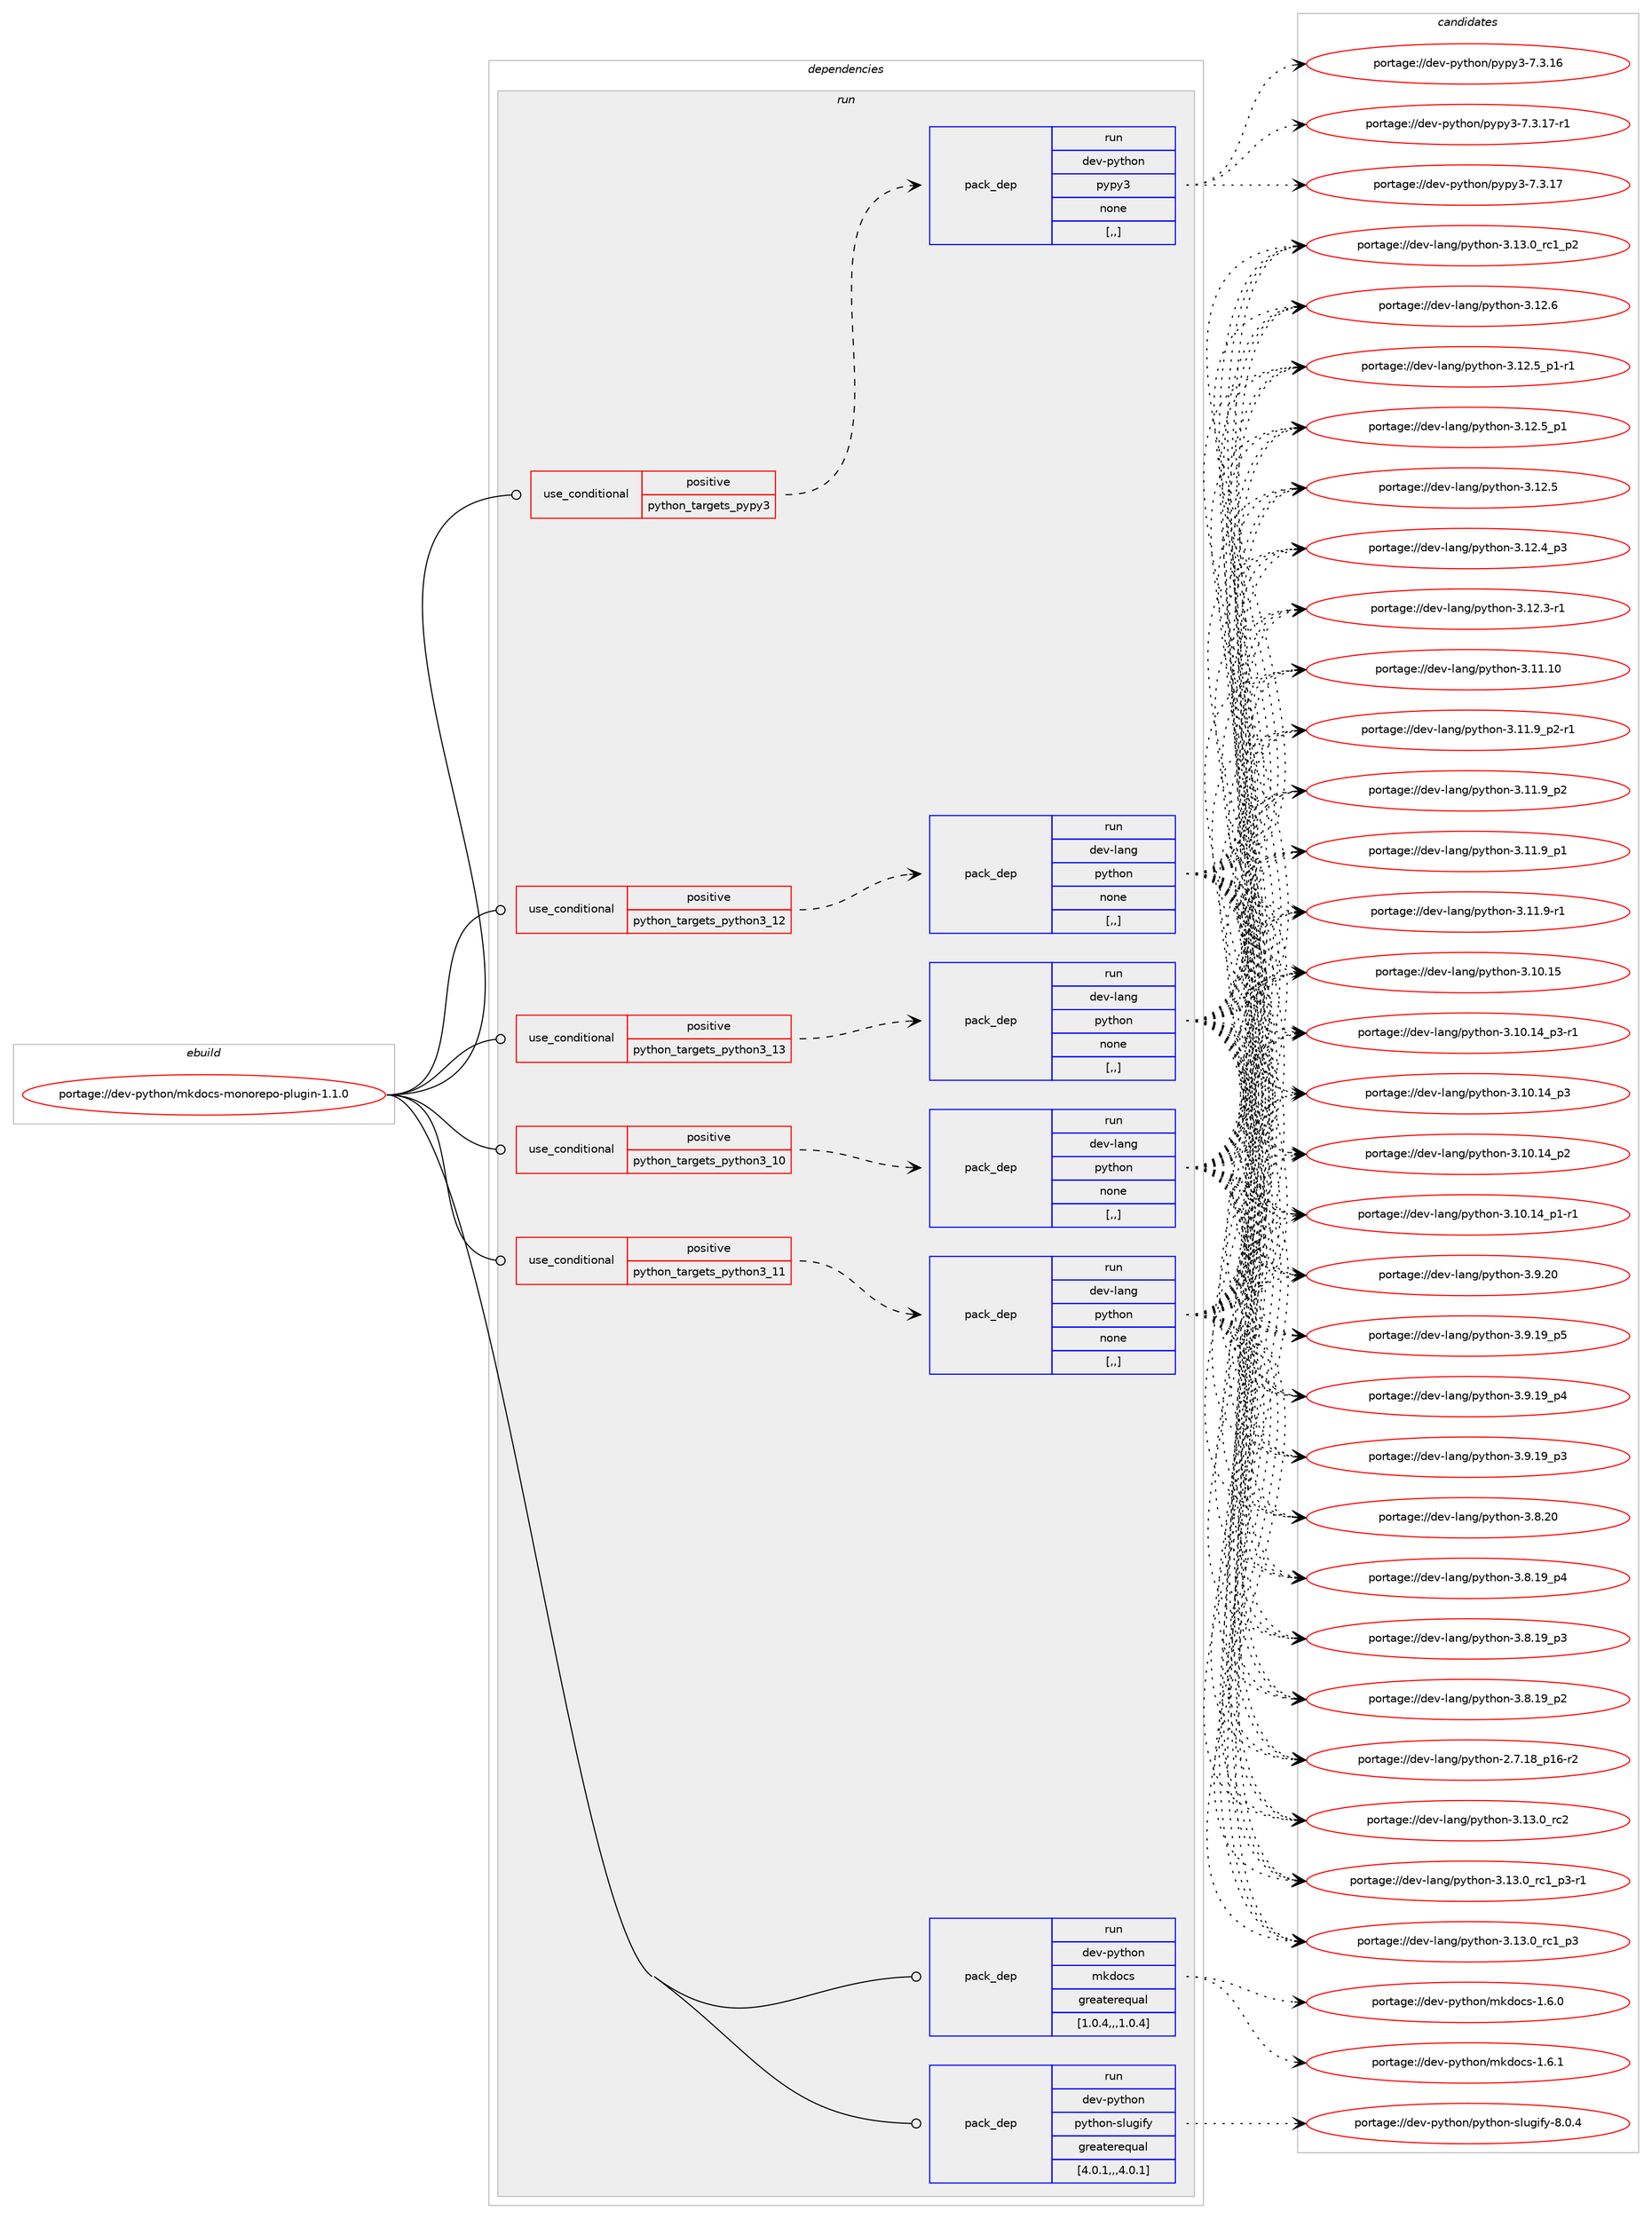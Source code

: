 digraph prolog {

# *************
# Graph options
# *************

newrank=true;
concentrate=true;
compound=true;
graph [rankdir=LR,fontname=Helvetica,fontsize=10,ranksep=1.5];#, ranksep=2.5, nodesep=0.2];
edge  [arrowhead=vee];
node  [fontname=Helvetica,fontsize=10];

# **********
# The ebuild
# **********

subgraph cluster_leftcol {
color=gray;
label=<<i>ebuild</i>>;
id [label="portage://dev-python/mkdocs-monorepo-plugin-1.1.0", color=red, width=4, href="../dev-python/mkdocs-monorepo-plugin-1.1.0.svg"];
}

# ****************
# The dependencies
# ****************

subgraph cluster_midcol {
color=gray;
label=<<i>dependencies</i>>;
subgraph cluster_compile {
fillcolor="#eeeeee";
style=filled;
label=<<i>compile</i>>;
}
subgraph cluster_compileandrun {
fillcolor="#eeeeee";
style=filled;
label=<<i>compile and run</i>>;
}
subgraph cluster_run {
fillcolor="#eeeeee";
style=filled;
label=<<i>run</i>>;
subgraph cond165295 {
dependency646056 [label=<<TABLE BORDER="0" CELLBORDER="1" CELLSPACING="0" CELLPADDING="4"><TR><TD ROWSPAN="3" CELLPADDING="10">use_conditional</TD></TR><TR><TD>positive</TD></TR><TR><TD>python_targets_pypy3</TD></TR></TABLE>>, shape=none, color=red];
subgraph pack475942 {
dependency646057 [label=<<TABLE BORDER="0" CELLBORDER="1" CELLSPACING="0" CELLPADDING="4" WIDTH="220"><TR><TD ROWSPAN="6" CELLPADDING="30">pack_dep</TD></TR><TR><TD WIDTH="110">run</TD></TR><TR><TD>dev-python</TD></TR><TR><TD>pypy3</TD></TR><TR><TD>none</TD></TR><TR><TD>[,,]</TD></TR></TABLE>>, shape=none, color=blue];
}
dependency646056:e -> dependency646057:w [weight=20,style="dashed",arrowhead="vee"];
}
id:e -> dependency646056:w [weight=20,style="solid",arrowhead="odot"];
subgraph cond165296 {
dependency646058 [label=<<TABLE BORDER="0" CELLBORDER="1" CELLSPACING="0" CELLPADDING="4"><TR><TD ROWSPAN="3" CELLPADDING="10">use_conditional</TD></TR><TR><TD>positive</TD></TR><TR><TD>python_targets_python3_10</TD></TR></TABLE>>, shape=none, color=red];
subgraph pack475943 {
dependency646059 [label=<<TABLE BORDER="0" CELLBORDER="1" CELLSPACING="0" CELLPADDING="4" WIDTH="220"><TR><TD ROWSPAN="6" CELLPADDING="30">pack_dep</TD></TR><TR><TD WIDTH="110">run</TD></TR><TR><TD>dev-lang</TD></TR><TR><TD>python</TD></TR><TR><TD>none</TD></TR><TR><TD>[,,]</TD></TR></TABLE>>, shape=none, color=blue];
}
dependency646058:e -> dependency646059:w [weight=20,style="dashed",arrowhead="vee"];
}
id:e -> dependency646058:w [weight=20,style="solid",arrowhead="odot"];
subgraph cond165297 {
dependency646060 [label=<<TABLE BORDER="0" CELLBORDER="1" CELLSPACING="0" CELLPADDING="4"><TR><TD ROWSPAN="3" CELLPADDING="10">use_conditional</TD></TR><TR><TD>positive</TD></TR><TR><TD>python_targets_python3_11</TD></TR></TABLE>>, shape=none, color=red];
subgraph pack475944 {
dependency646061 [label=<<TABLE BORDER="0" CELLBORDER="1" CELLSPACING="0" CELLPADDING="4" WIDTH="220"><TR><TD ROWSPAN="6" CELLPADDING="30">pack_dep</TD></TR><TR><TD WIDTH="110">run</TD></TR><TR><TD>dev-lang</TD></TR><TR><TD>python</TD></TR><TR><TD>none</TD></TR><TR><TD>[,,]</TD></TR></TABLE>>, shape=none, color=blue];
}
dependency646060:e -> dependency646061:w [weight=20,style="dashed",arrowhead="vee"];
}
id:e -> dependency646060:w [weight=20,style="solid",arrowhead="odot"];
subgraph cond165298 {
dependency646062 [label=<<TABLE BORDER="0" CELLBORDER="1" CELLSPACING="0" CELLPADDING="4"><TR><TD ROWSPAN="3" CELLPADDING="10">use_conditional</TD></TR><TR><TD>positive</TD></TR><TR><TD>python_targets_python3_12</TD></TR></TABLE>>, shape=none, color=red];
subgraph pack475945 {
dependency646063 [label=<<TABLE BORDER="0" CELLBORDER="1" CELLSPACING="0" CELLPADDING="4" WIDTH="220"><TR><TD ROWSPAN="6" CELLPADDING="30">pack_dep</TD></TR><TR><TD WIDTH="110">run</TD></TR><TR><TD>dev-lang</TD></TR><TR><TD>python</TD></TR><TR><TD>none</TD></TR><TR><TD>[,,]</TD></TR></TABLE>>, shape=none, color=blue];
}
dependency646062:e -> dependency646063:w [weight=20,style="dashed",arrowhead="vee"];
}
id:e -> dependency646062:w [weight=20,style="solid",arrowhead="odot"];
subgraph cond165299 {
dependency646064 [label=<<TABLE BORDER="0" CELLBORDER="1" CELLSPACING="0" CELLPADDING="4"><TR><TD ROWSPAN="3" CELLPADDING="10">use_conditional</TD></TR><TR><TD>positive</TD></TR><TR><TD>python_targets_python3_13</TD></TR></TABLE>>, shape=none, color=red];
subgraph pack475946 {
dependency646065 [label=<<TABLE BORDER="0" CELLBORDER="1" CELLSPACING="0" CELLPADDING="4" WIDTH="220"><TR><TD ROWSPAN="6" CELLPADDING="30">pack_dep</TD></TR><TR><TD WIDTH="110">run</TD></TR><TR><TD>dev-lang</TD></TR><TR><TD>python</TD></TR><TR><TD>none</TD></TR><TR><TD>[,,]</TD></TR></TABLE>>, shape=none, color=blue];
}
dependency646064:e -> dependency646065:w [weight=20,style="dashed",arrowhead="vee"];
}
id:e -> dependency646064:w [weight=20,style="solid",arrowhead="odot"];
subgraph pack475947 {
dependency646066 [label=<<TABLE BORDER="0" CELLBORDER="1" CELLSPACING="0" CELLPADDING="4" WIDTH="220"><TR><TD ROWSPAN="6" CELLPADDING="30">pack_dep</TD></TR><TR><TD WIDTH="110">run</TD></TR><TR><TD>dev-python</TD></TR><TR><TD>mkdocs</TD></TR><TR><TD>greaterequal</TD></TR><TR><TD>[1.0.4,,,1.0.4]</TD></TR></TABLE>>, shape=none, color=blue];
}
id:e -> dependency646066:w [weight=20,style="solid",arrowhead="odot"];
subgraph pack475948 {
dependency646067 [label=<<TABLE BORDER="0" CELLBORDER="1" CELLSPACING="0" CELLPADDING="4" WIDTH="220"><TR><TD ROWSPAN="6" CELLPADDING="30">pack_dep</TD></TR><TR><TD WIDTH="110">run</TD></TR><TR><TD>dev-python</TD></TR><TR><TD>python-slugify</TD></TR><TR><TD>greaterequal</TD></TR><TR><TD>[4.0.1,,,4.0.1]</TD></TR></TABLE>>, shape=none, color=blue];
}
id:e -> dependency646067:w [weight=20,style="solid",arrowhead="odot"];
}
}

# **************
# The candidates
# **************

subgraph cluster_choices {
rank=same;
color=gray;
label=<<i>candidates</i>>;

subgraph choice475942 {
color=black;
nodesep=1;
choice100101118451121211161041111104711212111212151455546514649554511449 [label="portage://dev-python/pypy3-7.3.17-r1", color=red, width=4,href="../dev-python/pypy3-7.3.17-r1.svg"];
choice10010111845112121116104111110471121211121215145554651464955 [label="portage://dev-python/pypy3-7.3.17", color=red, width=4,href="../dev-python/pypy3-7.3.17.svg"];
choice10010111845112121116104111110471121211121215145554651464954 [label="portage://dev-python/pypy3-7.3.16", color=red, width=4,href="../dev-python/pypy3-7.3.16.svg"];
dependency646057:e -> choice100101118451121211161041111104711212111212151455546514649554511449:w [style=dotted,weight="100"];
dependency646057:e -> choice10010111845112121116104111110471121211121215145554651464955:w [style=dotted,weight="100"];
dependency646057:e -> choice10010111845112121116104111110471121211121215145554651464954:w [style=dotted,weight="100"];
}
subgraph choice475943 {
color=black;
nodesep=1;
choice10010111845108971101034711212111610411111045514649514648951149950 [label="portage://dev-lang/python-3.13.0_rc2", color=red, width=4,href="../dev-lang/python-3.13.0_rc2.svg"];
choice1001011184510897110103471121211161041111104551464951464895114994995112514511449 [label="portage://dev-lang/python-3.13.0_rc1_p3-r1", color=red, width=4,href="../dev-lang/python-3.13.0_rc1_p3-r1.svg"];
choice100101118451089711010347112121116104111110455146495146489511499499511251 [label="portage://dev-lang/python-3.13.0_rc1_p3", color=red, width=4,href="../dev-lang/python-3.13.0_rc1_p3.svg"];
choice100101118451089711010347112121116104111110455146495146489511499499511250 [label="portage://dev-lang/python-3.13.0_rc1_p2", color=red, width=4,href="../dev-lang/python-3.13.0_rc1_p2.svg"];
choice10010111845108971101034711212111610411111045514649504654 [label="portage://dev-lang/python-3.12.6", color=red, width=4,href="../dev-lang/python-3.12.6.svg"];
choice1001011184510897110103471121211161041111104551464950465395112494511449 [label="portage://dev-lang/python-3.12.5_p1-r1", color=red, width=4,href="../dev-lang/python-3.12.5_p1-r1.svg"];
choice100101118451089711010347112121116104111110455146495046539511249 [label="portage://dev-lang/python-3.12.5_p1", color=red, width=4,href="../dev-lang/python-3.12.5_p1.svg"];
choice10010111845108971101034711212111610411111045514649504653 [label="portage://dev-lang/python-3.12.5", color=red, width=4,href="../dev-lang/python-3.12.5.svg"];
choice100101118451089711010347112121116104111110455146495046529511251 [label="portage://dev-lang/python-3.12.4_p3", color=red, width=4,href="../dev-lang/python-3.12.4_p3.svg"];
choice100101118451089711010347112121116104111110455146495046514511449 [label="portage://dev-lang/python-3.12.3-r1", color=red, width=4,href="../dev-lang/python-3.12.3-r1.svg"];
choice1001011184510897110103471121211161041111104551464949464948 [label="portage://dev-lang/python-3.11.10", color=red, width=4,href="../dev-lang/python-3.11.10.svg"];
choice1001011184510897110103471121211161041111104551464949465795112504511449 [label="portage://dev-lang/python-3.11.9_p2-r1", color=red, width=4,href="../dev-lang/python-3.11.9_p2-r1.svg"];
choice100101118451089711010347112121116104111110455146494946579511250 [label="portage://dev-lang/python-3.11.9_p2", color=red, width=4,href="../dev-lang/python-3.11.9_p2.svg"];
choice100101118451089711010347112121116104111110455146494946579511249 [label="portage://dev-lang/python-3.11.9_p1", color=red, width=4,href="../dev-lang/python-3.11.9_p1.svg"];
choice100101118451089711010347112121116104111110455146494946574511449 [label="portage://dev-lang/python-3.11.9-r1", color=red, width=4,href="../dev-lang/python-3.11.9-r1.svg"];
choice1001011184510897110103471121211161041111104551464948464953 [label="portage://dev-lang/python-3.10.15", color=red, width=4,href="../dev-lang/python-3.10.15.svg"];
choice100101118451089711010347112121116104111110455146494846495295112514511449 [label="portage://dev-lang/python-3.10.14_p3-r1", color=red, width=4,href="../dev-lang/python-3.10.14_p3-r1.svg"];
choice10010111845108971101034711212111610411111045514649484649529511251 [label="portage://dev-lang/python-3.10.14_p3", color=red, width=4,href="../dev-lang/python-3.10.14_p3.svg"];
choice10010111845108971101034711212111610411111045514649484649529511250 [label="portage://dev-lang/python-3.10.14_p2", color=red, width=4,href="../dev-lang/python-3.10.14_p2.svg"];
choice100101118451089711010347112121116104111110455146494846495295112494511449 [label="portage://dev-lang/python-3.10.14_p1-r1", color=red, width=4,href="../dev-lang/python-3.10.14_p1-r1.svg"];
choice10010111845108971101034711212111610411111045514657465048 [label="portage://dev-lang/python-3.9.20", color=red, width=4,href="../dev-lang/python-3.9.20.svg"];
choice100101118451089711010347112121116104111110455146574649579511253 [label="portage://dev-lang/python-3.9.19_p5", color=red, width=4,href="../dev-lang/python-3.9.19_p5.svg"];
choice100101118451089711010347112121116104111110455146574649579511252 [label="portage://dev-lang/python-3.9.19_p4", color=red, width=4,href="../dev-lang/python-3.9.19_p4.svg"];
choice100101118451089711010347112121116104111110455146574649579511251 [label="portage://dev-lang/python-3.9.19_p3", color=red, width=4,href="../dev-lang/python-3.9.19_p3.svg"];
choice10010111845108971101034711212111610411111045514656465048 [label="portage://dev-lang/python-3.8.20", color=red, width=4,href="../dev-lang/python-3.8.20.svg"];
choice100101118451089711010347112121116104111110455146564649579511252 [label="portage://dev-lang/python-3.8.19_p4", color=red, width=4,href="../dev-lang/python-3.8.19_p4.svg"];
choice100101118451089711010347112121116104111110455146564649579511251 [label="portage://dev-lang/python-3.8.19_p3", color=red, width=4,href="../dev-lang/python-3.8.19_p3.svg"];
choice100101118451089711010347112121116104111110455146564649579511250 [label="portage://dev-lang/python-3.8.19_p2", color=red, width=4,href="../dev-lang/python-3.8.19_p2.svg"];
choice100101118451089711010347112121116104111110455046554649569511249544511450 [label="portage://dev-lang/python-2.7.18_p16-r2", color=red, width=4,href="../dev-lang/python-2.7.18_p16-r2.svg"];
dependency646059:e -> choice10010111845108971101034711212111610411111045514649514648951149950:w [style=dotted,weight="100"];
dependency646059:e -> choice1001011184510897110103471121211161041111104551464951464895114994995112514511449:w [style=dotted,weight="100"];
dependency646059:e -> choice100101118451089711010347112121116104111110455146495146489511499499511251:w [style=dotted,weight="100"];
dependency646059:e -> choice100101118451089711010347112121116104111110455146495146489511499499511250:w [style=dotted,weight="100"];
dependency646059:e -> choice10010111845108971101034711212111610411111045514649504654:w [style=dotted,weight="100"];
dependency646059:e -> choice1001011184510897110103471121211161041111104551464950465395112494511449:w [style=dotted,weight="100"];
dependency646059:e -> choice100101118451089711010347112121116104111110455146495046539511249:w [style=dotted,weight="100"];
dependency646059:e -> choice10010111845108971101034711212111610411111045514649504653:w [style=dotted,weight="100"];
dependency646059:e -> choice100101118451089711010347112121116104111110455146495046529511251:w [style=dotted,weight="100"];
dependency646059:e -> choice100101118451089711010347112121116104111110455146495046514511449:w [style=dotted,weight="100"];
dependency646059:e -> choice1001011184510897110103471121211161041111104551464949464948:w [style=dotted,weight="100"];
dependency646059:e -> choice1001011184510897110103471121211161041111104551464949465795112504511449:w [style=dotted,weight="100"];
dependency646059:e -> choice100101118451089711010347112121116104111110455146494946579511250:w [style=dotted,weight="100"];
dependency646059:e -> choice100101118451089711010347112121116104111110455146494946579511249:w [style=dotted,weight="100"];
dependency646059:e -> choice100101118451089711010347112121116104111110455146494946574511449:w [style=dotted,weight="100"];
dependency646059:e -> choice1001011184510897110103471121211161041111104551464948464953:w [style=dotted,weight="100"];
dependency646059:e -> choice100101118451089711010347112121116104111110455146494846495295112514511449:w [style=dotted,weight="100"];
dependency646059:e -> choice10010111845108971101034711212111610411111045514649484649529511251:w [style=dotted,weight="100"];
dependency646059:e -> choice10010111845108971101034711212111610411111045514649484649529511250:w [style=dotted,weight="100"];
dependency646059:e -> choice100101118451089711010347112121116104111110455146494846495295112494511449:w [style=dotted,weight="100"];
dependency646059:e -> choice10010111845108971101034711212111610411111045514657465048:w [style=dotted,weight="100"];
dependency646059:e -> choice100101118451089711010347112121116104111110455146574649579511253:w [style=dotted,weight="100"];
dependency646059:e -> choice100101118451089711010347112121116104111110455146574649579511252:w [style=dotted,weight="100"];
dependency646059:e -> choice100101118451089711010347112121116104111110455146574649579511251:w [style=dotted,weight="100"];
dependency646059:e -> choice10010111845108971101034711212111610411111045514656465048:w [style=dotted,weight="100"];
dependency646059:e -> choice100101118451089711010347112121116104111110455146564649579511252:w [style=dotted,weight="100"];
dependency646059:e -> choice100101118451089711010347112121116104111110455146564649579511251:w [style=dotted,weight="100"];
dependency646059:e -> choice100101118451089711010347112121116104111110455146564649579511250:w [style=dotted,weight="100"];
dependency646059:e -> choice100101118451089711010347112121116104111110455046554649569511249544511450:w [style=dotted,weight="100"];
}
subgraph choice475944 {
color=black;
nodesep=1;
choice10010111845108971101034711212111610411111045514649514648951149950 [label="portage://dev-lang/python-3.13.0_rc2", color=red, width=4,href="../dev-lang/python-3.13.0_rc2.svg"];
choice1001011184510897110103471121211161041111104551464951464895114994995112514511449 [label="portage://dev-lang/python-3.13.0_rc1_p3-r1", color=red, width=4,href="../dev-lang/python-3.13.0_rc1_p3-r1.svg"];
choice100101118451089711010347112121116104111110455146495146489511499499511251 [label="portage://dev-lang/python-3.13.0_rc1_p3", color=red, width=4,href="../dev-lang/python-3.13.0_rc1_p3.svg"];
choice100101118451089711010347112121116104111110455146495146489511499499511250 [label="portage://dev-lang/python-3.13.0_rc1_p2", color=red, width=4,href="../dev-lang/python-3.13.0_rc1_p2.svg"];
choice10010111845108971101034711212111610411111045514649504654 [label="portage://dev-lang/python-3.12.6", color=red, width=4,href="../dev-lang/python-3.12.6.svg"];
choice1001011184510897110103471121211161041111104551464950465395112494511449 [label="portage://dev-lang/python-3.12.5_p1-r1", color=red, width=4,href="../dev-lang/python-3.12.5_p1-r1.svg"];
choice100101118451089711010347112121116104111110455146495046539511249 [label="portage://dev-lang/python-3.12.5_p1", color=red, width=4,href="../dev-lang/python-3.12.5_p1.svg"];
choice10010111845108971101034711212111610411111045514649504653 [label="portage://dev-lang/python-3.12.5", color=red, width=4,href="../dev-lang/python-3.12.5.svg"];
choice100101118451089711010347112121116104111110455146495046529511251 [label="portage://dev-lang/python-3.12.4_p3", color=red, width=4,href="../dev-lang/python-3.12.4_p3.svg"];
choice100101118451089711010347112121116104111110455146495046514511449 [label="portage://dev-lang/python-3.12.3-r1", color=red, width=4,href="../dev-lang/python-3.12.3-r1.svg"];
choice1001011184510897110103471121211161041111104551464949464948 [label="portage://dev-lang/python-3.11.10", color=red, width=4,href="../dev-lang/python-3.11.10.svg"];
choice1001011184510897110103471121211161041111104551464949465795112504511449 [label="portage://dev-lang/python-3.11.9_p2-r1", color=red, width=4,href="../dev-lang/python-3.11.9_p2-r1.svg"];
choice100101118451089711010347112121116104111110455146494946579511250 [label="portage://dev-lang/python-3.11.9_p2", color=red, width=4,href="../dev-lang/python-3.11.9_p2.svg"];
choice100101118451089711010347112121116104111110455146494946579511249 [label="portage://dev-lang/python-3.11.9_p1", color=red, width=4,href="../dev-lang/python-3.11.9_p1.svg"];
choice100101118451089711010347112121116104111110455146494946574511449 [label="portage://dev-lang/python-3.11.9-r1", color=red, width=4,href="../dev-lang/python-3.11.9-r1.svg"];
choice1001011184510897110103471121211161041111104551464948464953 [label="portage://dev-lang/python-3.10.15", color=red, width=4,href="../dev-lang/python-3.10.15.svg"];
choice100101118451089711010347112121116104111110455146494846495295112514511449 [label="portage://dev-lang/python-3.10.14_p3-r1", color=red, width=4,href="../dev-lang/python-3.10.14_p3-r1.svg"];
choice10010111845108971101034711212111610411111045514649484649529511251 [label="portage://dev-lang/python-3.10.14_p3", color=red, width=4,href="../dev-lang/python-3.10.14_p3.svg"];
choice10010111845108971101034711212111610411111045514649484649529511250 [label="portage://dev-lang/python-3.10.14_p2", color=red, width=4,href="../dev-lang/python-3.10.14_p2.svg"];
choice100101118451089711010347112121116104111110455146494846495295112494511449 [label="portage://dev-lang/python-3.10.14_p1-r1", color=red, width=4,href="../dev-lang/python-3.10.14_p1-r1.svg"];
choice10010111845108971101034711212111610411111045514657465048 [label="portage://dev-lang/python-3.9.20", color=red, width=4,href="../dev-lang/python-3.9.20.svg"];
choice100101118451089711010347112121116104111110455146574649579511253 [label="portage://dev-lang/python-3.9.19_p5", color=red, width=4,href="../dev-lang/python-3.9.19_p5.svg"];
choice100101118451089711010347112121116104111110455146574649579511252 [label="portage://dev-lang/python-3.9.19_p4", color=red, width=4,href="../dev-lang/python-3.9.19_p4.svg"];
choice100101118451089711010347112121116104111110455146574649579511251 [label="portage://dev-lang/python-3.9.19_p3", color=red, width=4,href="../dev-lang/python-3.9.19_p3.svg"];
choice10010111845108971101034711212111610411111045514656465048 [label="portage://dev-lang/python-3.8.20", color=red, width=4,href="../dev-lang/python-3.8.20.svg"];
choice100101118451089711010347112121116104111110455146564649579511252 [label="portage://dev-lang/python-3.8.19_p4", color=red, width=4,href="../dev-lang/python-3.8.19_p4.svg"];
choice100101118451089711010347112121116104111110455146564649579511251 [label="portage://dev-lang/python-3.8.19_p3", color=red, width=4,href="../dev-lang/python-3.8.19_p3.svg"];
choice100101118451089711010347112121116104111110455146564649579511250 [label="portage://dev-lang/python-3.8.19_p2", color=red, width=4,href="../dev-lang/python-3.8.19_p2.svg"];
choice100101118451089711010347112121116104111110455046554649569511249544511450 [label="portage://dev-lang/python-2.7.18_p16-r2", color=red, width=4,href="../dev-lang/python-2.7.18_p16-r2.svg"];
dependency646061:e -> choice10010111845108971101034711212111610411111045514649514648951149950:w [style=dotted,weight="100"];
dependency646061:e -> choice1001011184510897110103471121211161041111104551464951464895114994995112514511449:w [style=dotted,weight="100"];
dependency646061:e -> choice100101118451089711010347112121116104111110455146495146489511499499511251:w [style=dotted,weight="100"];
dependency646061:e -> choice100101118451089711010347112121116104111110455146495146489511499499511250:w [style=dotted,weight="100"];
dependency646061:e -> choice10010111845108971101034711212111610411111045514649504654:w [style=dotted,weight="100"];
dependency646061:e -> choice1001011184510897110103471121211161041111104551464950465395112494511449:w [style=dotted,weight="100"];
dependency646061:e -> choice100101118451089711010347112121116104111110455146495046539511249:w [style=dotted,weight="100"];
dependency646061:e -> choice10010111845108971101034711212111610411111045514649504653:w [style=dotted,weight="100"];
dependency646061:e -> choice100101118451089711010347112121116104111110455146495046529511251:w [style=dotted,weight="100"];
dependency646061:e -> choice100101118451089711010347112121116104111110455146495046514511449:w [style=dotted,weight="100"];
dependency646061:e -> choice1001011184510897110103471121211161041111104551464949464948:w [style=dotted,weight="100"];
dependency646061:e -> choice1001011184510897110103471121211161041111104551464949465795112504511449:w [style=dotted,weight="100"];
dependency646061:e -> choice100101118451089711010347112121116104111110455146494946579511250:w [style=dotted,weight="100"];
dependency646061:e -> choice100101118451089711010347112121116104111110455146494946579511249:w [style=dotted,weight="100"];
dependency646061:e -> choice100101118451089711010347112121116104111110455146494946574511449:w [style=dotted,weight="100"];
dependency646061:e -> choice1001011184510897110103471121211161041111104551464948464953:w [style=dotted,weight="100"];
dependency646061:e -> choice100101118451089711010347112121116104111110455146494846495295112514511449:w [style=dotted,weight="100"];
dependency646061:e -> choice10010111845108971101034711212111610411111045514649484649529511251:w [style=dotted,weight="100"];
dependency646061:e -> choice10010111845108971101034711212111610411111045514649484649529511250:w [style=dotted,weight="100"];
dependency646061:e -> choice100101118451089711010347112121116104111110455146494846495295112494511449:w [style=dotted,weight="100"];
dependency646061:e -> choice10010111845108971101034711212111610411111045514657465048:w [style=dotted,weight="100"];
dependency646061:e -> choice100101118451089711010347112121116104111110455146574649579511253:w [style=dotted,weight="100"];
dependency646061:e -> choice100101118451089711010347112121116104111110455146574649579511252:w [style=dotted,weight="100"];
dependency646061:e -> choice100101118451089711010347112121116104111110455146574649579511251:w [style=dotted,weight="100"];
dependency646061:e -> choice10010111845108971101034711212111610411111045514656465048:w [style=dotted,weight="100"];
dependency646061:e -> choice100101118451089711010347112121116104111110455146564649579511252:w [style=dotted,weight="100"];
dependency646061:e -> choice100101118451089711010347112121116104111110455146564649579511251:w [style=dotted,weight="100"];
dependency646061:e -> choice100101118451089711010347112121116104111110455146564649579511250:w [style=dotted,weight="100"];
dependency646061:e -> choice100101118451089711010347112121116104111110455046554649569511249544511450:w [style=dotted,weight="100"];
}
subgraph choice475945 {
color=black;
nodesep=1;
choice10010111845108971101034711212111610411111045514649514648951149950 [label="portage://dev-lang/python-3.13.0_rc2", color=red, width=4,href="../dev-lang/python-3.13.0_rc2.svg"];
choice1001011184510897110103471121211161041111104551464951464895114994995112514511449 [label="portage://dev-lang/python-3.13.0_rc1_p3-r1", color=red, width=4,href="../dev-lang/python-3.13.0_rc1_p3-r1.svg"];
choice100101118451089711010347112121116104111110455146495146489511499499511251 [label="portage://dev-lang/python-3.13.0_rc1_p3", color=red, width=4,href="../dev-lang/python-3.13.0_rc1_p3.svg"];
choice100101118451089711010347112121116104111110455146495146489511499499511250 [label="portage://dev-lang/python-3.13.0_rc1_p2", color=red, width=4,href="../dev-lang/python-3.13.0_rc1_p2.svg"];
choice10010111845108971101034711212111610411111045514649504654 [label="portage://dev-lang/python-3.12.6", color=red, width=4,href="../dev-lang/python-3.12.6.svg"];
choice1001011184510897110103471121211161041111104551464950465395112494511449 [label="portage://dev-lang/python-3.12.5_p1-r1", color=red, width=4,href="../dev-lang/python-3.12.5_p1-r1.svg"];
choice100101118451089711010347112121116104111110455146495046539511249 [label="portage://dev-lang/python-3.12.5_p1", color=red, width=4,href="../dev-lang/python-3.12.5_p1.svg"];
choice10010111845108971101034711212111610411111045514649504653 [label="portage://dev-lang/python-3.12.5", color=red, width=4,href="../dev-lang/python-3.12.5.svg"];
choice100101118451089711010347112121116104111110455146495046529511251 [label="portage://dev-lang/python-3.12.4_p3", color=red, width=4,href="../dev-lang/python-3.12.4_p3.svg"];
choice100101118451089711010347112121116104111110455146495046514511449 [label="portage://dev-lang/python-3.12.3-r1", color=red, width=4,href="../dev-lang/python-3.12.3-r1.svg"];
choice1001011184510897110103471121211161041111104551464949464948 [label="portage://dev-lang/python-3.11.10", color=red, width=4,href="../dev-lang/python-3.11.10.svg"];
choice1001011184510897110103471121211161041111104551464949465795112504511449 [label="portage://dev-lang/python-3.11.9_p2-r1", color=red, width=4,href="../dev-lang/python-3.11.9_p2-r1.svg"];
choice100101118451089711010347112121116104111110455146494946579511250 [label="portage://dev-lang/python-3.11.9_p2", color=red, width=4,href="../dev-lang/python-3.11.9_p2.svg"];
choice100101118451089711010347112121116104111110455146494946579511249 [label="portage://dev-lang/python-3.11.9_p1", color=red, width=4,href="../dev-lang/python-3.11.9_p1.svg"];
choice100101118451089711010347112121116104111110455146494946574511449 [label="portage://dev-lang/python-3.11.9-r1", color=red, width=4,href="../dev-lang/python-3.11.9-r1.svg"];
choice1001011184510897110103471121211161041111104551464948464953 [label="portage://dev-lang/python-3.10.15", color=red, width=4,href="../dev-lang/python-3.10.15.svg"];
choice100101118451089711010347112121116104111110455146494846495295112514511449 [label="portage://dev-lang/python-3.10.14_p3-r1", color=red, width=4,href="../dev-lang/python-3.10.14_p3-r1.svg"];
choice10010111845108971101034711212111610411111045514649484649529511251 [label="portage://dev-lang/python-3.10.14_p3", color=red, width=4,href="../dev-lang/python-3.10.14_p3.svg"];
choice10010111845108971101034711212111610411111045514649484649529511250 [label="portage://dev-lang/python-3.10.14_p2", color=red, width=4,href="../dev-lang/python-3.10.14_p2.svg"];
choice100101118451089711010347112121116104111110455146494846495295112494511449 [label="portage://dev-lang/python-3.10.14_p1-r1", color=red, width=4,href="../dev-lang/python-3.10.14_p1-r1.svg"];
choice10010111845108971101034711212111610411111045514657465048 [label="portage://dev-lang/python-3.9.20", color=red, width=4,href="../dev-lang/python-3.9.20.svg"];
choice100101118451089711010347112121116104111110455146574649579511253 [label="portage://dev-lang/python-3.9.19_p5", color=red, width=4,href="../dev-lang/python-3.9.19_p5.svg"];
choice100101118451089711010347112121116104111110455146574649579511252 [label="portage://dev-lang/python-3.9.19_p4", color=red, width=4,href="../dev-lang/python-3.9.19_p4.svg"];
choice100101118451089711010347112121116104111110455146574649579511251 [label="portage://dev-lang/python-3.9.19_p3", color=red, width=4,href="../dev-lang/python-3.9.19_p3.svg"];
choice10010111845108971101034711212111610411111045514656465048 [label="portage://dev-lang/python-3.8.20", color=red, width=4,href="../dev-lang/python-3.8.20.svg"];
choice100101118451089711010347112121116104111110455146564649579511252 [label="portage://dev-lang/python-3.8.19_p4", color=red, width=4,href="../dev-lang/python-3.8.19_p4.svg"];
choice100101118451089711010347112121116104111110455146564649579511251 [label="portage://dev-lang/python-3.8.19_p3", color=red, width=4,href="../dev-lang/python-3.8.19_p3.svg"];
choice100101118451089711010347112121116104111110455146564649579511250 [label="portage://dev-lang/python-3.8.19_p2", color=red, width=4,href="../dev-lang/python-3.8.19_p2.svg"];
choice100101118451089711010347112121116104111110455046554649569511249544511450 [label="portage://dev-lang/python-2.7.18_p16-r2", color=red, width=4,href="../dev-lang/python-2.7.18_p16-r2.svg"];
dependency646063:e -> choice10010111845108971101034711212111610411111045514649514648951149950:w [style=dotted,weight="100"];
dependency646063:e -> choice1001011184510897110103471121211161041111104551464951464895114994995112514511449:w [style=dotted,weight="100"];
dependency646063:e -> choice100101118451089711010347112121116104111110455146495146489511499499511251:w [style=dotted,weight="100"];
dependency646063:e -> choice100101118451089711010347112121116104111110455146495146489511499499511250:w [style=dotted,weight="100"];
dependency646063:e -> choice10010111845108971101034711212111610411111045514649504654:w [style=dotted,weight="100"];
dependency646063:e -> choice1001011184510897110103471121211161041111104551464950465395112494511449:w [style=dotted,weight="100"];
dependency646063:e -> choice100101118451089711010347112121116104111110455146495046539511249:w [style=dotted,weight="100"];
dependency646063:e -> choice10010111845108971101034711212111610411111045514649504653:w [style=dotted,weight="100"];
dependency646063:e -> choice100101118451089711010347112121116104111110455146495046529511251:w [style=dotted,weight="100"];
dependency646063:e -> choice100101118451089711010347112121116104111110455146495046514511449:w [style=dotted,weight="100"];
dependency646063:e -> choice1001011184510897110103471121211161041111104551464949464948:w [style=dotted,weight="100"];
dependency646063:e -> choice1001011184510897110103471121211161041111104551464949465795112504511449:w [style=dotted,weight="100"];
dependency646063:e -> choice100101118451089711010347112121116104111110455146494946579511250:w [style=dotted,weight="100"];
dependency646063:e -> choice100101118451089711010347112121116104111110455146494946579511249:w [style=dotted,weight="100"];
dependency646063:e -> choice100101118451089711010347112121116104111110455146494946574511449:w [style=dotted,weight="100"];
dependency646063:e -> choice1001011184510897110103471121211161041111104551464948464953:w [style=dotted,weight="100"];
dependency646063:e -> choice100101118451089711010347112121116104111110455146494846495295112514511449:w [style=dotted,weight="100"];
dependency646063:e -> choice10010111845108971101034711212111610411111045514649484649529511251:w [style=dotted,weight="100"];
dependency646063:e -> choice10010111845108971101034711212111610411111045514649484649529511250:w [style=dotted,weight="100"];
dependency646063:e -> choice100101118451089711010347112121116104111110455146494846495295112494511449:w [style=dotted,weight="100"];
dependency646063:e -> choice10010111845108971101034711212111610411111045514657465048:w [style=dotted,weight="100"];
dependency646063:e -> choice100101118451089711010347112121116104111110455146574649579511253:w [style=dotted,weight="100"];
dependency646063:e -> choice100101118451089711010347112121116104111110455146574649579511252:w [style=dotted,weight="100"];
dependency646063:e -> choice100101118451089711010347112121116104111110455146574649579511251:w [style=dotted,weight="100"];
dependency646063:e -> choice10010111845108971101034711212111610411111045514656465048:w [style=dotted,weight="100"];
dependency646063:e -> choice100101118451089711010347112121116104111110455146564649579511252:w [style=dotted,weight="100"];
dependency646063:e -> choice100101118451089711010347112121116104111110455146564649579511251:w [style=dotted,weight="100"];
dependency646063:e -> choice100101118451089711010347112121116104111110455146564649579511250:w [style=dotted,weight="100"];
dependency646063:e -> choice100101118451089711010347112121116104111110455046554649569511249544511450:w [style=dotted,weight="100"];
}
subgraph choice475946 {
color=black;
nodesep=1;
choice10010111845108971101034711212111610411111045514649514648951149950 [label="portage://dev-lang/python-3.13.0_rc2", color=red, width=4,href="../dev-lang/python-3.13.0_rc2.svg"];
choice1001011184510897110103471121211161041111104551464951464895114994995112514511449 [label="portage://dev-lang/python-3.13.0_rc1_p3-r1", color=red, width=4,href="../dev-lang/python-3.13.0_rc1_p3-r1.svg"];
choice100101118451089711010347112121116104111110455146495146489511499499511251 [label="portage://dev-lang/python-3.13.0_rc1_p3", color=red, width=4,href="../dev-lang/python-3.13.0_rc1_p3.svg"];
choice100101118451089711010347112121116104111110455146495146489511499499511250 [label="portage://dev-lang/python-3.13.0_rc1_p2", color=red, width=4,href="../dev-lang/python-3.13.0_rc1_p2.svg"];
choice10010111845108971101034711212111610411111045514649504654 [label="portage://dev-lang/python-3.12.6", color=red, width=4,href="../dev-lang/python-3.12.6.svg"];
choice1001011184510897110103471121211161041111104551464950465395112494511449 [label="portage://dev-lang/python-3.12.5_p1-r1", color=red, width=4,href="../dev-lang/python-3.12.5_p1-r1.svg"];
choice100101118451089711010347112121116104111110455146495046539511249 [label="portage://dev-lang/python-3.12.5_p1", color=red, width=4,href="../dev-lang/python-3.12.5_p1.svg"];
choice10010111845108971101034711212111610411111045514649504653 [label="portage://dev-lang/python-3.12.5", color=red, width=4,href="../dev-lang/python-3.12.5.svg"];
choice100101118451089711010347112121116104111110455146495046529511251 [label="portage://dev-lang/python-3.12.4_p3", color=red, width=4,href="../dev-lang/python-3.12.4_p3.svg"];
choice100101118451089711010347112121116104111110455146495046514511449 [label="portage://dev-lang/python-3.12.3-r1", color=red, width=4,href="../dev-lang/python-3.12.3-r1.svg"];
choice1001011184510897110103471121211161041111104551464949464948 [label="portage://dev-lang/python-3.11.10", color=red, width=4,href="../dev-lang/python-3.11.10.svg"];
choice1001011184510897110103471121211161041111104551464949465795112504511449 [label="portage://dev-lang/python-3.11.9_p2-r1", color=red, width=4,href="../dev-lang/python-3.11.9_p2-r1.svg"];
choice100101118451089711010347112121116104111110455146494946579511250 [label="portage://dev-lang/python-3.11.9_p2", color=red, width=4,href="../dev-lang/python-3.11.9_p2.svg"];
choice100101118451089711010347112121116104111110455146494946579511249 [label="portage://dev-lang/python-3.11.9_p1", color=red, width=4,href="../dev-lang/python-3.11.9_p1.svg"];
choice100101118451089711010347112121116104111110455146494946574511449 [label="portage://dev-lang/python-3.11.9-r1", color=red, width=4,href="../dev-lang/python-3.11.9-r1.svg"];
choice1001011184510897110103471121211161041111104551464948464953 [label="portage://dev-lang/python-3.10.15", color=red, width=4,href="../dev-lang/python-3.10.15.svg"];
choice100101118451089711010347112121116104111110455146494846495295112514511449 [label="portage://dev-lang/python-3.10.14_p3-r1", color=red, width=4,href="../dev-lang/python-3.10.14_p3-r1.svg"];
choice10010111845108971101034711212111610411111045514649484649529511251 [label="portage://dev-lang/python-3.10.14_p3", color=red, width=4,href="../dev-lang/python-3.10.14_p3.svg"];
choice10010111845108971101034711212111610411111045514649484649529511250 [label="portage://dev-lang/python-3.10.14_p2", color=red, width=4,href="../dev-lang/python-3.10.14_p2.svg"];
choice100101118451089711010347112121116104111110455146494846495295112494511449 [label="portage://dev-lang/python-3.10.14_p1-r1", color=red, width=4,href="../dev-lang/python-3.10.14_p1-r1.svg"];
choice10010111845108971101034711212111610411111045514657465048 [label="portage://dev-lang/python-3.9.20", color=red, width=4,href="../dev-lang/python-3.9.20.svg"];
choice100101118451089711010347112121116104111110455146574649579511253 [label="portage://dev-lang/python-3.9.19_p5", color=red, width=4,href="../dev-lang/python-3.9.19_p5.svg"];
choice100101118451089711010347112121116104111110455146574649579511252 [label="portage://dev-lang/python-3.9.19_p4", color=red, width=4,href="../dev-lang/python-3.9.19_p4.svg"];
choice100101118451089711010347112121116104111110455146574649579511251 [label="portage://dev-lang/python-3.9.19_p3", color=red, width=4,href="../dev-lang/python-3.9.19_p3.svg"];
choice10010111845108971101034711212111610411111045514656465048 [label="portage://dev-lang/python-3.8.20", color=red, width=4,href="../dev-lang/python-3.8.20.svg"];
choice100101118451089711010347112121116104111110455146564649579511252 [label="portage://dev-lang/python-3.8.19_p4", color=red, width=4,href="../dev-lang/python-3.8.19_p4.svg"];
choice100101118451089711010347112121116104111110455146564649579511251 [label="portage://dev-lang/python-3.8.19_p3", color=red, width=4,href="../dev-lang/python-3.8.19_p3.svg"];
choice100101118451089711010347112121116104111110455146564649579511250 [label="portage://dev-lang/python-3.8.19_p2", color=red, width=4,href="../dev-lang/python-3.8.19_p2.svg"];
choice100101118451089711010347112121116104111110455046554649569511249544511450 [label="portage://dev-lang/python-2.7.18_p16-r2", color=red, width=4,href="../dev-lang/python-2.7.18_p16-r2.svg"];
dependency646065:e -> choice10010111845108971101034711212111610411111045514649514648951149950:w [style=dotted,weight="100"];
dependency646065:e -> choice1001011184510897110103471121211161041111104551464951464895114994995112514511449:w [style=dotted,weight="100"];
dependency646065:e -> choice100101118451089711010347112121116104111110455146495146489511499499511251:w [style=dotted,weight="100"];
dependency646065:e -> choice100101118451089711010347112121116104111110455146495146489511499499511250:w [style=dotted,weight="100"];
dependency646065:e -> choice10010111845108971101034711212111610411111045514649504654:w [style=dotted,weight="100"];
dependency646065:e -> choice1001011184510897110103471121211161041111104551464950465395112494511449:w [style=dotted,weight="100"];
dependency646065:e -> choice100101118451089711010347112121116104111110455146495046539511249:w [style=dotted,weight="100"];
dependency646065:e -> choice10010111845108971101034711212111610411111045514649504653:w [style=dotted,weight="100"];
dependency646065:e -> choice100101118451089711010347112121116104111110455146495046529511251:w [style=dotted,weight="100"];
dependency646065:e -> choice100101118451089711010347112121116104111110455146495046514511449:w [style=dotted,weight="100"];
dependency646065:e -> choice1001011184510897110103471121211161041111104551464949464948:w [style=dotted,weight="100"];
dependency646065:e -> choice1001011184510897110103471121211161041111104551464949465795112504511449:w [style=dotted,weight="100"];
dependency646065:e -> choice100101118451089711010347112121116104111110455146494946579511250:w [style=dotted,weight="100"];
dependency646065:e -> choice100101118451089711010347112121116104111110455146494946579511249:w [style=dotted,weight="100"];
dependency646065:e -> choice100101118451089711010347112121116104111110455146494946574511449:w [style=dotted,weight="100"];
dependency646065:e -> choice1001011184510897110103471121211161041111104551464948464953:w [style=dotted,weight="100"];
dependency646065:e -> choice100101118451089711010347112121116104111110455146494846495295112514511449:w [style=dotted,weight="100"];
dependency646065:e -> choice10010111845108971101034711212111610411111045514649484649529511251:w [style=dotted,weight="100"];
dependency646065:e -> choice10010111845108971101034711212111610411111045514649484649529511250:w [style=dotted,weight="100"];
dependency646065:e -> choice100101118451089711010347112121116104111110455146494846495295112494511449:w [style=dotted,weight="100"];
dependency646065:e -> choice10010111845108971101034711212111610411111045514657465048:w [style=dotted,weight="100"];
dependency646065:e -> choice100101118451089711010347112121116104111110455146574649579511253:w [style=dotted,weight="100"];
dependency646065:e -> choice100101118451089711010347112121116104111110455146574649579511252:w [style=dotted,weight="100"];
dependency646065:e -> choice100101118451089711010347112121116104111110455146574649579511251:w [style=dotted,weight="100"];
dependency646065:e -> choice10010111845108971101034711212111610411111045514656465048:w [style=dotted,weight="100"];
dependency646065:e -> choice100101118451089711010347112121116104111110455146564649579511252:w [style=dotted,weight="100"];
dependency646065:e -> choice100101118451089711010347112121116104111110455146564649579511251:w [style=dotted,weight="100"];
dependency646065:e -> choice100101118451089711010347112121116104111110455146564649579511250:w [style=dotted,weight="100"];
dependency646065:e -> choice100101118451089711010347112121116104111110455046554649569511249544511450:w [style=dotted,weight="100"];
}
subgraph choice475947 {
color=black;
nodesep=1;
choice100101118451121211161041111104710910710011199115454946544649 [label="portage://dev-python/mkdocs-1.6.1", color=red, width=4,href="../dev-python/mkdocs-1.6.1.svg"];
choice100101118451121211161041111104710910710011199115454946544648 [label="portage://dev-python/mkdocs-1.6.0", color=red, width=4,href="../dev-python/mkdocs-1.6.0.svg"];
dependency646066:e -> choice100101118451121211161041111104710910710011199115454946544649:w [style=dotted,weight="100"];
dependency646066:e -> choice100101118451121211161041111104710910710011199115454946544648:w [style=dotted,weight="100"];
}
subgraph choice475948 {
color=black;
nodesep=1;
choice100101118451121211161041111104711212111610411111045115108117103105102121455646484652 [label="portage://dev-python/python-slugify-8.0.4", color=red, width=4,href="../dev-python/python-slugify-8.0.4.svg"];
dependency646067:e -> choice100101118451121211161041111104711212111610411111045115108117103105102121455646484652:w [style=dotted,weight="100"];
}
}

}
